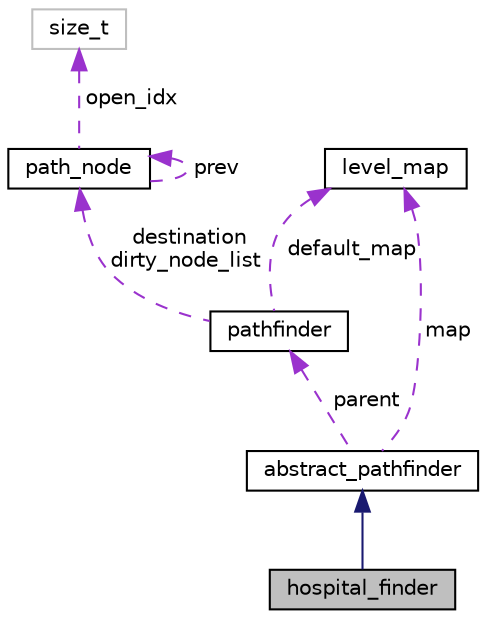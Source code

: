 digraph "hospital_finder"
{
 // LATEX_PDF_SIZE
  edge [fontname="Helvetica",fontsize="10",labelfontname="Helvetica",labelfontsize="10"];
  node [fontname="Helvetica",fontsize="10",shape=record];
  Node1 [label="hospital_finder",height=0.2,width=0.4,color="black", fillcolor="grey75", style="filled", fontcolor="black",tooltip=" "];
  Node2 -> Node1 [dir="back",color="midnightblue",fontsize="10",style="solid",fontname="Helvetica"];
  Node2 [label="abstract_pathfinder",height=0.2,width=0.4,color="black", fillcolor="white", style="filled",URL="$classabstract__pathfinder.html",tooltip=" "];
  Node3 -> Node2 [dir="back",color="darkorchid3",fontsize="10",style="dashed",label=" parent" ,fontname="Helvetica"];
  Node3 [label="pathfinder",height=0.2,width=0.4,color="black", fillcolor="white", style="filled",URL="$classpathfinder.html",tooltip="Finds paths through maps."];
  Node4 -> Node3 [dir="back",color="darkorchid3",fontsize="10",style="dashed",label=" destination\ndirty_node_list" ,fontname="Helvetica"];
  Node4 [label="path_node",height=0.2,width=0.4,color="black", fillcolor="white", style="filled",URL="$structpath__node.html",tooltip=" "];
  Node4 -> Node4 [dir="back",color="darkorchid3",fontsize="10",style="dashed",label=" prev" ,fontname="Helvetica"];
  Node5 -> Node4 [dir="back",color="darkorchid3",fontsize="10",style="dashed",label=" open_idx" ,fontname="Helvetica"];
  Node5 [label="size_t",height=0.2,width=0.4,color="grey75", fillcolor="white", style="filled",tooltip=" "];
  Node6 -> Node3 [dir="back",color="darkorchid3",fontsize="10",style="dashed",label=" default_map" ,fontname="Helvetica"];
  Node6 [label="level_map",height=0.2,width=0.4,color="black", fillcolor="white", style="filled",URL="$classlevel__map.html",tooltip=" "];
  Node6 -> Node2 [dir="back",color="darkorchid3",fontsize="10",style="dashed",label=" map" ,fontname="Helvetica"];
}
